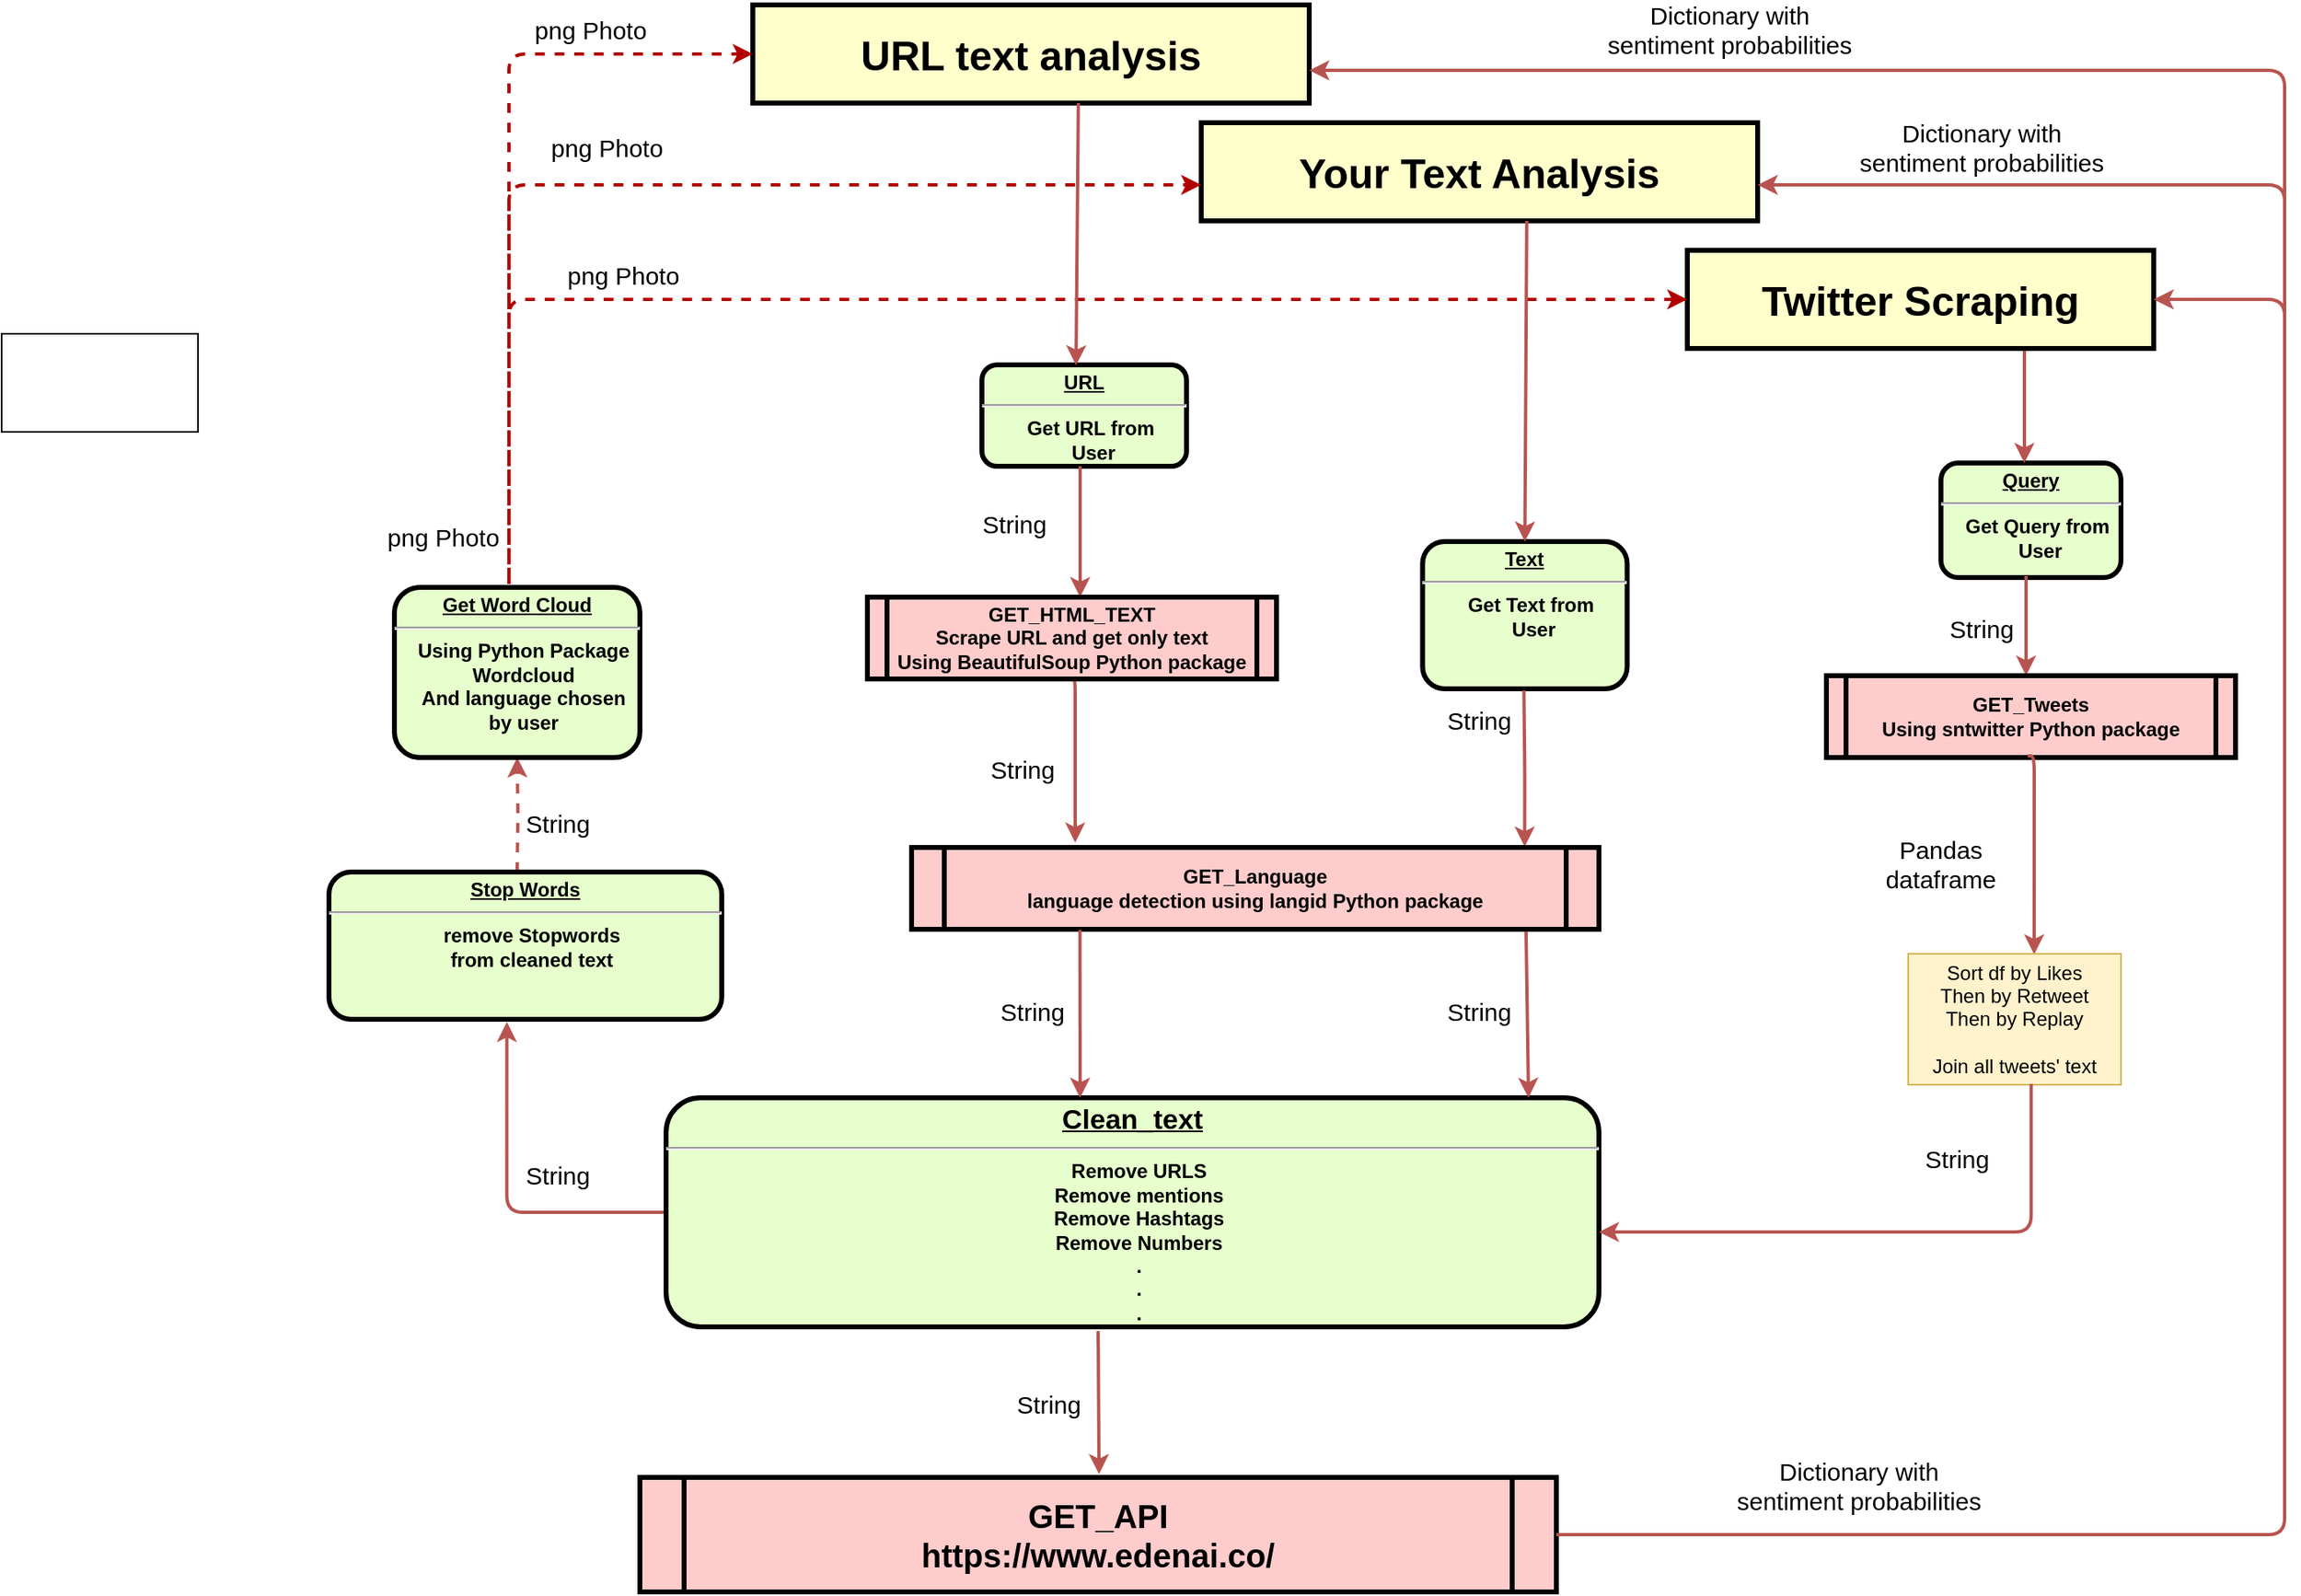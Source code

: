 <mxfile version="20.4.1" type="github">
  <diagram name="Page-1" id="c7558073-3199-34d8-9f00-42111426c3f3">
    <mxGraphModel dx="1348" dy="793" grid="1" gridSize="10" guides="1" tooltips="1" connect="1" arrows="1" fold="1" page="1" pageScale="1" pageWidth="826" pageHeight="1169" background="none" math="0" shadow="0">
      <root>
        <mxCell id="0" />
        <mxCell id="1" parent="0" />
        <mxCell id="CetUI4caQbK0a_8Yk0xr-100" value="GET_API&#xa;https://www.edenai.co/" style="shape=process;whiteSpace=wrap;align=center;verticalAlign=middle;size=0.048;fontStyle=1;strokeWidth=3;fillColor=#FFCCCC;fontSize=20;" parent="1" vertex="1">
          <mxGeometry x="450" y="999" width="560" height="70" as="geometry" />
        </mxCell>
        <mxCell id="CetUI4caQbK0a_8Yk0xr-101" value="&lt;p style=&quot;margin: 0px; margin-top: 4px; text-align: center; text-decoration: underline;&quot;&gt;&lt;strong&gt;&lt;strong&gt;Query&lt;/strong&gt;&lt;br&gt;&lt;/strong&gt;&lt;/p&gt;&lt;hr&gt;&lt;p style=&quot;margin: 0px; margin-left: 8px;&quot;&gt;Get Query from&lt;br&gt;&amp;nbsp;User&lt;/p&gt;" style="verticalAlign=middle;align=center;overflow=fill;fontSize=12;fontFamily=Helvetica;html=1;rounded=1;fontStyle=1;strokeWidth=3;fillColor=#E6FFCC" parent="1" vertex="1">
          <mxGeometry x="1245" y="379" width="110" height="70" as="geometry" />
        </mxCell>
        <mxCell id="CetUI4caQbK0a_8Yk0xr-102" style="edgeStyle=orthogonalEdgeStyle;rounded=1;orthogonalLoop=1;jettySize=auto;html=1;exitX=0.5;exitY=1;exitDx=0;exitDy=0;entryX=0.5;entryY=0;entryDx=0;entryDy=0;fillColor=#f8cecc;strokeColor=#B85450;strokeWidth=2;" parent="1" edge="1">
          <mxGeometry relative="1" as="geometry">
            <mxPoint x="1296" y="309" as="sourcePoint" />
            <mxPoint x="1296" y="379" as="targetPoint" />
          </mxGeometry>
        </mxCell>
        <mxCell id="CetUI4caQbK0a_8Yk0xr-103" value="Twitter Scraping" style="whiteSpace=wrap;align=center;verticalAlign=middle;fontStyle=1;strokeWidth=3;fillColor=#FFFFCC;fontSize=25;" parent="1" vertex="1">
          <mxGeometry x="1090" y="249" width="285" height="60" as="geometry" />
        </mxCell>
        <mxCell id="CetUI4caQbK0a_8Yk0xr-105" style="edgeStyle=orthogonalEdgeStyle;rounded=1;orthogonalLoop=1;jettySize=auto;html=1;exitX=0.5;exitY=1;exitDx=0;exitDy=0;fillColor=#f8cecc;strokeColor=#B85450;strokeWidth=2;" parent="1" edge="1">
          <mxGeometry relative="1" as="geometry">
            <mxPoint x="1297" y="448" as="sourcePoint" />
            <mxPoint x="1297" y="509" as="targetPoint" />
          </mxGeometry>
        </mxCell>
        <mxCell id="CetUI4caQbK0a_8Yk0xr-106" value="GET_Tweets&#xa;Using sntwitter Python package" style="shape=process;whiteSpace=wrap;align=center;verticalAlign=middle;size=0.048;fontStyle=1;strokeWidth=3;fillColor=#FFCCCC" parent="1" vertex="1">
          <mxGeometry x="1175" y="509" width="250" height="50" as="geometry" />
        </mxCell>
        <mxCell id="CetUI4caQbK0a_8Yk0xr-107" value="&lt;font style=&quot;font-size: 15px;&quot;&gt;String&lt;/font&gt;" style="text;html=1;strokeColor=none;fillColor=none;align=center;verticalAlign=middle;whiteSpace=wrap;rounded=0;" parent="1" vertex="1">
          <mxGeometry x="1240" y="465" width="60" height="30" as="geometry" />
        </mxCell>
        <mxCell id="CetUI4caQbK0a_8Yk0xr-108" style="edgeStyle=orthogonalEdgeStyle;rounded=1;orthogonalLoop=1;jettySize=auto;html=1;exitX=0.5;exitY=1;exitDx=0;exitDy=0;fillColor=#f8cecc;strokeColor=#B85450;strokeWidth=2;entryX=0.592;entryY=0.005;entryDx=0;entryDy=0;entryPerimeter=0;" parent="1" target="CetUI4caQbK0a_8Yk0xr-112" edge="1">
          <mxGeometry relative="1" as="geometry">
            <mxPoint x="1298" y="558.0" as="sourcePoint" />
            <mxPoint x="1298" y="619" as="targetPoint" />
            <Array as="points">
              <mxPoint x="1302" y="558" />
            </Array>
          </mxGeometry>
        </mxCell>
        <mxCell id="CetUI4caQbK0a_8Yk0xr-109" value="&lt;font style=&quot;font-size: 15px;&quot;&gt;Pandas dataframe&lt;/font&gt;" style="text;html=1;strokeColor=none;fillColor=none;align=center;verticalAlign=middle;whiteSpace=wrap;rounded=0;" parent="1" vertex="1">
          <mxGeometry x="1205" y="609" width="80" height="30" as="geometry" />
        </mxCell>
        <mxCell id="CetUI4caQbK0a_8Yk0xr-112" value="Sort df by Likes&lt;br&gt;Then by Retweet&lt;br&gt;Then by Replay&lt;br&gt;&lt;br&gt;Join all&amp;nbsp;tweets&#39; text" style="html=1;whiteSpace=wrap;container=1;recursiveResize=0;collapsible=0;fillColor=#fff2cc;strokeColor=#d6b656;" parent="1" vertex="1">
          <mxGeometry x="1225" y="679" width="130" height="80" as="geometry" />
        </mxCell>
        <mxCell id="CetUI4caQbK0a_8Yk0xr-185" style="edgeStyle=orthogonalEdgeStyle;rounded=1;orthogonalLoop=1;jettySize=auto;html=1;strokeColor=#B85450;strokeWidth=2;fontSize=20;entryX=0.453;entryY=1.018;entryDx=0;entryDy=0;entryPerimeter=0;exitX=0;exitY=0.5;exitDx=0;exitDy=0;" parent="1" source="CetUI4caQbK0a_8Yk0xr-120" target="CetUI4caQbK0a_8Yk0xr-126" edge="1">
          <mxGeometry relative="1" as="geometry">
            <mxPoint x="370" y="709.0" as="targetPoint" />
          </mxGeometry>
        </mxCell>
        <mxCell id="CetUI4caQbK0a_8Yk0xr-120" value="&lt;p style=&quot;margin: 4px 0px 0px; text-align: center;&quot;&gt;&lt;u&gt;&lt;font style=&quot;font-size: 17px;&quot;&gt;Clean_text&lt;/font&gt;&lt;/u&gt;&lt;br&gt;&lt;/p&gt;&lt;hr&gt;&lt;p style=&quot;margin: 0px; margin-left: 8px;&quot;&gt;Remove URLS&lt;br&gt;Remove mentions&lt;br&gt;Remove Hashtags&lt;br&gt;Remove Numbers&lt;br&gt;.&lt;br&gt;.&lt;/p&gt;&lt;p style=&quot;margin: 0px; margin-left: 8px;&quot;&gt;.&lt;/p&gt;" style="verticalAlign=middle;align=center;overflow=fill;fontSize=12;fontFamily=Helvetica;html=1;rounded=1;fontStyle=1;strokeWidth=3;fillColor=#E6FFCC" parent="1" vertex="1">
          <mxGeometry x="466" y="767" width="570" height="140" as="geometry" />
        </mxCell>
        <mxCell id="CetUI4caQbK0a_8Yk0xr-122" value="" style="edgeStyle=elbowEdgeStyle;elbow=vertical;endArrow=classic;html=1;rounded=1;strokeColor=#B85450;strokeWidth=2;exitX=0.578;exitY=0.994;exitDx=0;exitDy=0;exitPerimeter=0;" parent="1" source="CetUI4caQbK0a_8Yk0xr-112" target="CetUI4caQbK0a_8Yk0xr-120" edge="1">
          <mxGeometry width="50" height="50" relative="1" as="geometry">
            <mxPoint x="1420.0" y="709" as="sourcePoint" />
            <mxPoint x="835" y="849" as="targetPoint" />
            <Array as="points">
              <mxPoint x="1085" y="849" />
            </Array>
          </mxGeometry>
        </mxCell>
        <mxCell id="CetUI4caQbK0a_8Yk0xr-123" style="edgeStyle=orthogonalEdgeStyle;rounded=1;orthogonalLoop=1;jettySize=auto;html=1;fillColor=#f8cecc;strokeColor=#B85450;strokeWidth=2;entryX=0.501;entryY=0;entryDx=0;entryDy=0;entryPerimeter=0;" parent="1" edge="1">
          <mxGeometry relative="1" as="geometry">
            <mxPoint x="730" y="917" as="sourcePoint" />
            <mxPoint x="730.56" y="997" as="targetPoint" />
            <Array as="points">
              <mxPoint x="731" y="907" />
            </Array>
          </mxGeometry>
        </mxCell>
        <mxCell id="CetUI4caQbK0a_8Yk0xr-186" style="edgeStyle=orthogonalEdgeStyle;rounded=1;orthogonalLoop=1;jettySize=auto;html=1;entryX=0;entryY=0.5;entryDx=0;entryDy=0;strokeColor=#B20000;strokeWidth=2;fontSize=20;fillColor=#e51400;dashed=1;" parent="1" target="CetUI4caQbK0a_8Yk0xr-103" edge="1">
          <mxGeometry relative="1" as="geometry">
            <mxPoint x="370" y="489" as="sourcePoint" />
            <Array as="points">
              <mxPoint x="370" y="279" />
            </Array>
          </mxGeometry>
        </mxCell>
        <mxCell id="CetUI4caQbK0a_8Yk0xr-190" value="" style="edgeStyle=orthogonalEdgeStyle;rounded=1;orthogonalLoop=1;jettySize=auto;html=1;dashed=1;strokeColor=#B85450;strokeWidth=2;fontSize=20;" parent="1" target="CetUI4caQbK0a_8Yk0xr-133" edge="1">
          <mxGeometry relative="1" as="geometry">
            <mxPoint x="375" y="629" as="sourcePoint" />
          </mxGeometry>
        </mxCell>
        <mxCell id="CetUI4caQbK0a_8Yk0xr-126" value="&lt;p style=&quot;margin: 0px; margin-top: 4px; text-align: center; text-decoration: underline;&quot;&gt;&lt;strong&gt;&lt;strong&gt;Stop Words&lt;/strong&gt;&lt;br&gt;&lt;/strong&gt;&lt;/p&gt;&lt;hr&gt;&lt;p style=&quot;margin: 0px; margin-left: 8px;&quot;&gt;remove Stopwords &lt;br&gt;from cleaned text&lt;br&gt;&lt;/p&gt;" style="verticalAlign=middle;align=center;overflow=fill;fontSize=12;fontFamily=Helvetica;html=1;rounded=1;fontStyle=1;strokeWidth=3;fillColor=#E6FFCC" parent="1" vertex="1">
          <mxGeometry x="260" y="629" width="240" height="90" as="geometry" />
        </mxCell>
        <mxCell id="CetUI4caQbK0a_8Yk0xr-128" value="" style="edgeStyle=elbowEdgeStyle;elbow=vertical;endArrow=classic;html=1;rounded=1;strokeColor=#B85450;strokeWidth=2;exitX=1;exitY=0.5;exitDx=0;exitDy=0;entryX=1;entryY=0.5;entryDx=0;entryDy=0;" parent="1" source="CetUI4caQbK0a_8Yk0xr-100" target="CetUI4caQbK0a_8Yk0xr-103" edge="1">
          <mxGeometry width="50" height="50" relative="1" as="geometry">
            <mxPoint x="1315" y="1019" as="sourcePoint" />
            <mxPoint x="1365" y="969" as="targetPoint" />
            <Array as="points">
              <mxPoint x="1455" y="729" />
            </Array>
          </mxGeometry>
        </mxCell>
        <mxCell id="CetUI4caQbK0a_8Yk0xr-129" value="&lt;font style=&quot;font-size: 15px;&quot;&gt;Dictionary with sentiment probabilities&lt;/font&gt;" style="text;html=1;strokeColor=none;fillColor=none;align=center;verticalAlign=middle;whiteSpace=wrap;rounded=0;" parent="1" vertex="1">
          <mxGeometry x="1115" y="989" width="160" height="30" as="geometry" />
        </mxCell>
        <mxCell id="CetUI4caQbK0a_8Yk0xr-133" value="&lt;p style=&quot;margin: 0px; margin-top: 4px; text-align: center; text-decoration: underline;&quot;&gt;&lt;strong&gt;&lt;strong&gt;Get Word Cloud&lt;/strong&gt;&lt;br&gt;&lt;/strong&gt;&lt;/p&gt;&lt;hr&gt;&lt;p style=&quot;margin: 0px; margin-left: 8px;&quot;&gt;Using Python Package&lt;br&gt;Wordcloud&lt;br&gt;And language&amp;nbsp;chosen&lt;br&gt;by user&lt;/p&gt;" style="verticalAlign=middle;align=center;overflow=fill;fontSize=12;fontFamily=Helvetica;html=1;rounded=1;fontStyle=1;strokeWidth=3;fillColor=#E6FFCC" parent="1" vertex="1">
          <mxGeometry x="300" y="455" width="150" height="104" as="geometry" />
        </mxCell>
        <mxCell id="CetUI4caQbK0a_8Yk0xr-138" value="&lt;font style=&quot;font-size: 15px;&quot;&gt;png Photo&lt;/font&gt;" style="text;html=1;strokeColor=none;fillColor=none;align=center;verticalAlign=middle;whiteSpace=wrap;rounded=0;strokeWidth=3;" parent="1" vertex="1">
          <mxGeometry x="400" y="249" width="80" height="30" as="geometry" />
        </mxCell>
        <mxCell id="CetUI4caQbK0a_8Yk0xr-139" value="&lt;font style=&quot;font-size: 15px;&quot;&gt;String&lt;/font&gt;" style="text;html=1;strokeColor=none;fillColor=none;align=center;verticalAlign=middle;whiteSpace=wrap;rounded=0;" parent="1" vertex="1">
          <mxGeometry x="1225" y="789" width="60" height="30" as="geometry" />
        </mxCell>
        <mxCell id="CetUI4caQbK0a_8Yk0xr-143" value="&lt;font style=&quot;font-size: 15px;&quot;&gt;String&lt;/font&gt;" style="text;html=1;strokeColor=none;fillColor=none;align=center;verticalAlign=middle;whiteSpace=wrap;rounded=0;" parent="1" vertex="1">
          <mxGeometry x="670" y="939" width="60" height="30" as="geometry" />
        </mxCell>
        <mxCell id="CetUI4caQbK0a_8Yk0xr-145" value="Your Text Analysis" style="whiteSpace=wrap;align=center;verticalAlign=middle;fontStyle=1;strokeWidth=3;fillColor=#FFFFCC;fontSize=25;" parent="1" vertex="1">
          <mxGeometry x="793" y="171" width="340" height="60" as="geometry" />
        </mxCell>
        <mxCell id="CetUI4caQbK0a_8Yk0xr-146" value="&lt;p style=&quot;margin: 0px; margin-top: 4px; text-align: center; text-decoration: underline;&quot;&gt;&lt;strong&gt;&lt;strong&gt;Text&lt;/strong&gt;&lt;br&gt;&lt;/strong&gt;&lt;/p&gt;&lt;hr&gt;&lt;p style=&quot;margin: 0px; margin-left: 8px;&quot;&gt;Get Text from&lt;br&gt;&amp;nbsp;User&lt;/p&gt;" style="verticalAlign=middle;align=center;overflow=fill;fontSize=12;fontFamily=Helvetica;html=1;rounded=1;fontStyle=1;strokeWidth=3;fillColor=#E6FFCC" parent="1" vertex="1">
          <mxGeometry x="928.25" y="427" width="125" height="90" as="geometry" />
        </mxCell>
        <mxCell id="CetUI4caQbK0a_8Yk0xr-148" value="&lt;font style=&quot;font-size: 15px;&quot;&gt;String&lt;/font&gt;" style="text;html=1;strokeColor=none;fillColor=none;align=center;verticalAlign=middle;whiteSpace=wrap;rounded=0;" parent="1" vertex="1">
          <mxGeometry x="933" y="521" width="60" height="30" as="geometry" />
        </mxCell>
        <mxCell id="CetUI4caQbK0a_8Yk0xr-149" style="edgeStyle=orthogonalEdgeStyle;rounded=1;orthogonalLoop=1;jettySize=auto;html=1;exitX=0.5;exitY=1;exitDx=0;exitDy=0;fillColor=#f8cecc;strokeColor=#B85450;strokeWidth=2;entryX=0.892;entryY=-0.01;entryDx=0;entryDy=0;entryPerimeter=0;" parent="1" target="CetUI4caQbK0a_8Yk0xr-151" edge="1">
          <mxGeometry relative="1" as="geometry">
            <mxPoint x="990.16" y="518" as="sourcePoint" />
            <mxPoint x="990.16" y="579.0" as="targetPoint" />
          </mxGeometry>
        </mxCell>
        <mxCell id="CetUI4caQbK0a_8Yk0xr-150" value="" style="endArrow=classic;html=1;rounded=1;strokeColor=#B85450;strokeWidth=2;fontSize=15;entryX=0.5;entryY=0;entryDx=0;entryDy=0;exitX=0.585;exitY=1;exitDx=0;exitDy=0;exitPerimeter=0;" parent="1" source="CetUI4caQbK0a_8Yk0xr-145" target="CetUI4caQbK0a_8Yk0xr-146" edge="1">
          <mxGeometry width="50" height="50" relative="1" as="geometry">
            <mxPoint x="990.59" y="301" as="sourcePoint" />
            <mxPoint x="1075.75" y="341" as="targetPoint" />
          </mxGeometry>
        </mxCell>
        <mxCell id="CetUI4caQbK0a_8Yk0xr-151" value="GET_Language&#xa;language detection using langid Python package" style="shape=process;whiteSpace=wrap;align=center;verticalAlign=middle;size=0.048;fontStyle=1;strokeWidth=3;fillColor=#FFCCCC" parent="1" vertex="1">
          <mxGeometry x="616" y="614" width="420" height="50" as="geometry" />
        </mxCell>
        <mxCell id="CetUI4caQbK0a_8Yk0xr-152" value="" style="endArrow=classic;html=1;rounded=1;strokeColor=#B85450;strokeWidth=2;fontSize=15;exitX=0.894;exitY=1.027;exitDx=0;exitDy=0;exitPerimeter=0;entryX=0.8;entryY=0;entryDx=0;entryDy=0;entryPerimeter=0;" parent="1" source="CetUI4caQbK0a_8Yk0xr-151" edge="1">
          <mxGeometry width="50" height="50" relative="1" as="geometry">
            <mxPoint x="993.0" y="637" as="sourcePoint" />
            <mxPoint x="993" y="767" as="targetPoint" />
          </mxGeometry>
        </mxCell>
        <mxCell id="CetUI4caQbK0a_8Yk0xr-153" value="&lt;font style=&quot;font-size: 15px;&quot;&gt;String&lt;/font&gt;" style="text;html=1;strokeColor=none;fillColor=none;align=center;verticalAlign=middle;whiteSpace=wrap;rounded=0;" parent="1" vertex="1">
          <mxGeometry x="933" y="699" width="60" height="30" as="geometry" />
        </mxCell>
        <mxCell id="CetUI4caQbK0a_8Yk0xr-165" value="" style="edgeStyle=elbowEdgeStyle;elbow=vertical;endArrow=classic;html=1;rounded=1;strokeColor=#B85450;strokeWidth=2;fontSize=15;" parent="1" edge="1">
          <mxGeometry width="50" height="50" relative="1" as="geometry">
            <mxPoint x="1455" y="289" as="sourcePoint" />
            <mxPoint x="1133" y="209" as="targetPoint" />
            <Array as="points">
              <mxPoint x="1180" y="209" />
            </Array>
          </mxGeometry>
        </mxCell>
        <mxCell id="CetUI4caQbK0a_8Yk0xr-166" value="&lt;font style=&quot;font-size: 15px;&quot;&gt;Dictionary with sentiment probabilities&lt;/font&gt;" style="text;html=1;strokeColor=none;fillColor=none;align=center;verticalAlign=middle;whiteSpace=wrap;rounded=0;" parent="1" vertex="1">
          <mxGeometry x="1190" y="171" width="160" height="30" as="geometry" />
        </mxCell>
        <mxCell id="CetUI4caQbK0a_8Yk0xr-167" value="URL text analysis" style="whiteSpace=wrap;align=center;verticalAlign=middle;fontStyle=1;strokeWidth=3;fillColor=#FFFFCC;fontSize=25;" parent="1" vertex="1">
          <mxGeometry x="519" y="99" width="340" height="60" as="geometry" />
        </mxCell>
        <mxCell id="CetUI4caQbK0a_8Yk0xr-168" value="&lt;p style=&quot;margin: 0px; margin-top: 4px; text-align: center; text-decoration: underline;&quot;&gt;&lt;strong&gt;&lt;strong&gt;URL&lt;/strong&gt;&lt;br&gt;&lt;/strong&gt;&lt;/p&gt;&lt;hr&gt;&lt;p style=&quot;margin: 0px; margin-left: 8px;&quot;&gt;Get URL from&lt;br&gt;&amp;nbsp;User&lt;/p&gt;" style="verticalAlign=middle;align=center;overflow=fill;fontSize=12;fontFamily=Helvetica;html=1;rounded=1;fontStyle=1;strokeWidth=3;fillColor=#E6FFCC" parent="1" vertex="1">
          <mxGeometry x="659" y="319" width="125" height="62" as="geometry" />
        </mxCell>
        <mxCell id="CetUI4caQbK0a_8Yk0xr-169" value="&lt;font style=&quot;font-size: 15px;&quot;&gt;String&lt;/font&gt;" style="text;html=1;strokeColor=none;fillColor=none;align=center;verticalAlign=middle;whiteSpace=wrap;rounded=0;" parent="1" vertex="1">
          <mxGeometry x="654.25" y="551" width="60" height="30" as="geometry" />
        </mxCell>
        <mxCell id="CetUI4caQbK0a_8Yk0xr-170" style="edgeStyle=orthogonalEdgeStyle;rounded=1;orthogonalLoop=1;jettySize=auto;html=1;exitX=0.5;exitY=1;exitDx=0;exitDy=0;fillColor=#f8cecc;strokeColor=#B85450;strokeWidth=2;" parent="1" source="CetUI4caQbK0a_8Yk0xr-176" edge="1">
          <mxGeometry relative="1" as="geometry">
            <mxPoint x="716.16" y="559" as="sourcePoint" />
            <mxPoint x="716" y="611" as="targetPoint" />
            <Array as="points">
              <mxPoint x="716" y="511" />
            </Array>
          </mxGeometry>
        </mxCell>
        <mxCell id="CetUI4caQbK0a_8Yk0xr-171" value="" style="endArrow=classic;html=1;rounded=1;strokeColor=#B85450;strokeWidth=2;fontSize=15;exitX=0.585;exitY=1;exitDx=0;exitDy=0;exitPerimeter=0;entryX=0.46;entryY=0.005;entryDx=0;entryDy=0;entryPerimeter=0;" parent="1" source="CetUI4caQbK0a_8Yk0xr-167" target="CetUI4caQbK0a_8Yk0xr-168" edge="1">
          <mxGeometry width="50" height="50" relative="1" as="geometry">
            <mxPoint x="716.59" y="229" as="sourcePoint" />
            <mxPoint x="718" y="259" as="targetPoint" />
          </mxGeometry>
        </mxCell>
        <mxCell id="CetUI4caQbK0a_8Yk0xr-173" value="" style="endArrow=classic;html=1;rounded=1;strokeColor=#B85450;strokeWidth=2;fontSize=15;entryX=0.8;entryY=0;entryDx=0;entryDy=0;entryPerimeter=0;exitX=0.245;exitY=1.007;exitDx=0;exitDy=0;exitPerimeter=0;" parent="1" source="CetUI4caQbK0a_8Yk0xr-151" edge="1">
          <mxGeometry width="50" height="50" relative="1" as="geometry">
            <mxPoint x="719" y="669" as="sourcePoint" />
            <mxPoint x="719.0" y="767" as="targetPoint" />
          </mxGeometry>
        </mxCell>
        <mxCell id="CetUI4caQbK0a_8Yk0xr-174" value="&lt;font style=&quot;font-size: 15px;&quot;&gt;String&lt;/font&gt;" style="text;html=1;strokeColor=none;fillColor=none;align=center;verticalAlign=middle;whiteSpace=wrap;rounded=0;" parent="1" vertex="1">
          <mxGeometry x="660" y="699" width="60" height="30" as="geometry" />
        </mxCell>
        <mxCell id="CetUI4caQbK0a_8Yk0xr-175" value="" style="endArrow=classic;html=1;rounded=1;strokeColor=#B85450;strokeWidth=2;fontSize=15;exitX=0.585;exitY=1;exitDx=0;exitDy=0;exitPerimeter=0;" parent="1" edge="1">
          <mxGeometry width="50" height="50" relative="1" as="geometry">
            <mxPoint x="719.0" y="381" as="sourcePoint" />
            <mxPoint x="719" y="461" as="targetPoint" />
          </mxGeometry>
        </mxCell>
        <mxCell id="CetUI4caQbK0a_8Yk0xr-176" value="GET_HTML_TEXT&#xa;Scrape URL and get only text&#xa;Using BeautifulSoup Python package" style="shape=process;whiteSpace=wrap;align=center;verticalAlign=middle;size=0.048;fontStyle=1;strokeWidth=3;fillColor=#FFCCCC" parent="1" vertex="1">
          <mxGeometry x="589" y="461" width="250" height="50" as="geometry" />
        </mxCell>
        <mxCell id="CetUI4caQbK0a_8Yk0xr-177" value="&lt;font style=&quot;font-size: 15px;&quot;&gt;String&lt;/font&gt;" style="text;html=1;strokeColor=none;fillColor=none;align=center;verticalAlign=middle;whiteSpace=wrap;rounded=0;" parent="1" vertex="1">
          <mxGeometry x="649" y="401" width="60" height="30" as="geometry" />
        </mxCell>
        <mxCell id="CetUI4caQbK0a_8Yk0xr-178" value="" style="edgeStyle=elbowEdgeStyle;elbow=vertical;endArrow=classic;html=1;rounded=1;strokeColor=#B85450;strokeWidth=2;fontSize=15;" parent="1" edge="1">
          <mxGeometry width="50" height="50" relative="1" as="geometry">
            <mxPoint x="1455" y="219" as="sourcePoint" />
            <mxPoint x="859" y="139" as="targetPoint" />
            <Array as="points">
              <mxPoint x="1160" y="139" />
            </Array>
          </mxGeometry>
        </mxCell>
        <mxCell id="CetUI4caQbK0a_8Yk0xr-179" value="&lt;font style=&quot;font-size: 15px;&quot;&gt;Dictionary with sentiment probabilities&lt;/font&gt;" style="text;html=1;strokeColor=none;fillColor=none;align=center;verticalAlign=middle;whiteSpace=wrap;rounded=0;" parent="1" vertex="1">
          <mxGeometry x="1036" y="99" width="160" height="30" as="geometry" />
        </mxCell>
        <mxCell id="CetUI4caQbK0a_8Yk0xr-188" style="edgeStyle=orthogonalEdgeStyle;rounded=1;orthogonalLoop=1;jettySize=auto;html=1;strokeColor=#B20000;strokeWidth=2;fontSize=20;fillColor=#e51400;dashed=1;" parent="1" edge="1">
          <mxGeometry relative="1" as="geometry">
            <mxPoint x="370" y="449.0" as="sourcePoint" />
            <mxPoint x="793" y="209" as="targetPoint" />
            <Array as="points">
              <mxPoint x="370" y="209" />
              <mxPoint x="793" y="209" />
            </Array>
          </mxGeometry>
        </mxCell>
        <mxCell id="CetUI4caQbK0a_8Yk0xr-189" style="edgeStyle=orthogonalEdgeStyle;rounded=1;orthogonalLoop=1;jettySize=auto;html=1;strokeColor=#B20000;strokeWidth=2;fontSize=20;fillColor=#e51400;dashed=1;" parent="1" target="CetUI4caQbK0a_8Yk0xr-167" edge="1">
          <mxGeometry relative="1" as="geometry">
            <mxPoint x="370" y="381.0" as="sourcePoint" />
            <mxPoint x="793" y="141" as="targetPoint" />
            <Array as="points">
              <mxPoint x="370" y="129" />
            </Array>
          </mxGeometry>
        </mxCell>
        <mxCell id="CetUI4caQbK0a_8Yk0xr-191" value="&lt;font style=&quot;font-size: 15px;&quot;&gt;String&lt;/font&gt;" style="text;html=1;strokeColor=none;fillColor=none;align=center;verticalAlign=middle;whiteSpace=wrap;rounded=0;" parent="1" vertex="1">
          <mxGeometry x="370" y="799" width="60" height="30" as="geometry" />
        </mxCell>
        <mxCell id="CetUI4caQbK0a_8Yk0xr-192" value="&lt;font style=&quot;font-size: 15px;&quot;&gt;String&lt;/font&gt;" style="text;html=1;strokeColor=none;fillColor=none;align=center;verticalAlign=middle;whiteSpace=wrap;rounded=0;" parent="1" vertex="1">
          <mxGeometry x="370" y="584" width="60" height="30" as="geometry" />
        </mxCell>
        <mxCell id="CetUI4caQbK0a_8Yk0xr-193" value="&lt;font style=&quot;font-size: 15px;&quot;&gt;png Photo&lt;/font&gt;" style="text;html=1;strokeColor=none;fillColor=none;align=center;verticalAlign=middle;whiteSpace=wrap;rounded=0;strokeWidth=3;" parent="1" vertex="1">
          <mxGeometry x="290" y="409" width="80" height="30" as="geometry" />
        </mxCell>
        <mxCell id="CetUI4caQbK0a_8Yk0xr-194" value="&lt;font style=&quot;font-size: 15px;&quot;&gt;png Photo&lt;/font&gt;" style="text;html=1;strokeColor=none;fillColor=none;align=center;verticalAlign=middle;whiteSpace=wrap;rounded=0;strokeWidth=3;" parent="1" vertex="1">
          <mxGeometry x="390" y="171" width="80" height="30" as="geometry" />
        </mxCell>
        <mxCell id="CetUI4caQbK0a_8Yk0xr-195" value="&lt;font style=&quot;font-size: 15px;&quot;&gt;png Photo&lt;/font&gt;" style="text;html=1;strokeColor=none;fillColor=none;align=center;verticalAlign=middle;whiteSpace=wrap;rounded=0;strokeWidth=3;" parent="1" vertex="1">
          <mxGeometry x="380" y="99" width="80" height="30" as="geometry" />
        </mxCell>
        <mxCell id="28GHZzrFu9PTkFyZmICQ-1" value="" style="rounded=0;whiteSpace=wrap;html=1;" vertex="1" parent="1">
          <mxGeometry x="60" y="300" width="120" height="60" as="geometry" />
        </mxCell>
      </root>
    </mxGraphModel>
  </diagram>
</mxfile>
